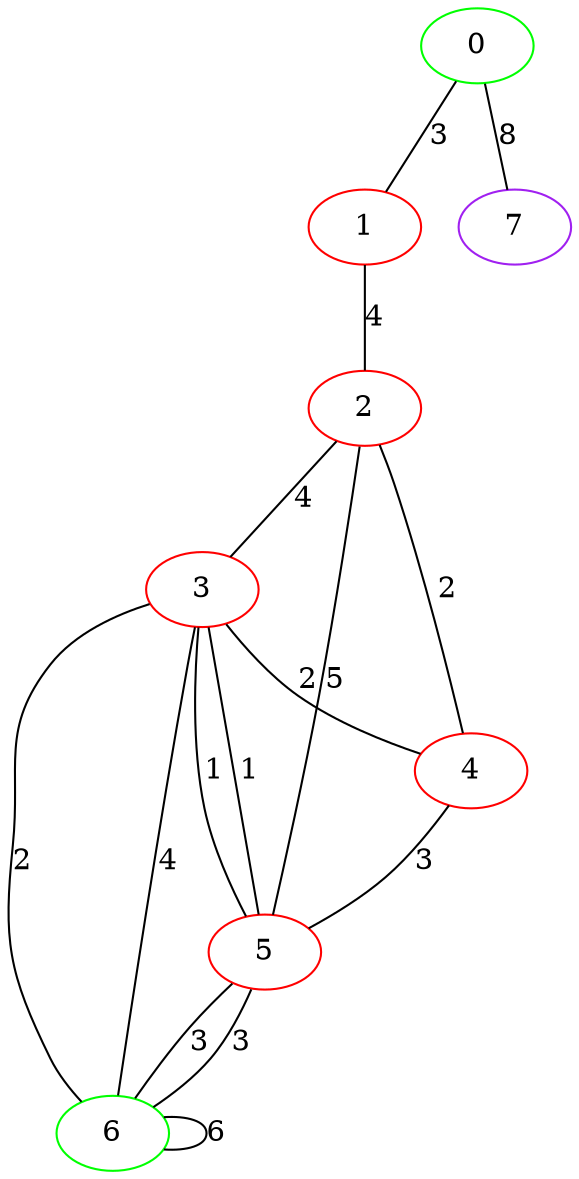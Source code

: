 graph "" {
0 [color=green, weight=2];
1 [color=red, weight=1];
2 [color=red, weight=1];
3 [color=red, weight=1];
4 [color=red, weight=1];
5 [color=red, weight=1];
6 [color=green, weight=2];
7 [color=purple, weight=4];
0 -- 1  [key=0, label=3];
0 -- 7  [key=0, label=8];
1 -- 2  [key=0, label=4];
2 -- 3  [key=0, label=4];
2 -- 4  [key=0, label=2];
2 -- 5  [key=0, label=5];
3 -- 4  [key=0, label=2];
3 -- 5  [key=0, label=1];
3 -- 5  [key=1, label=1];
3 -- 6  [key=0, label=2];
3 -- 6  [key=1, label=4];
4 -- 5  [key=0, label=3];
5 -- 6  [key=0, label=3];
5 -- 6  [key=1, label=3];
6 -- 6  [key=0, label=6];
}
